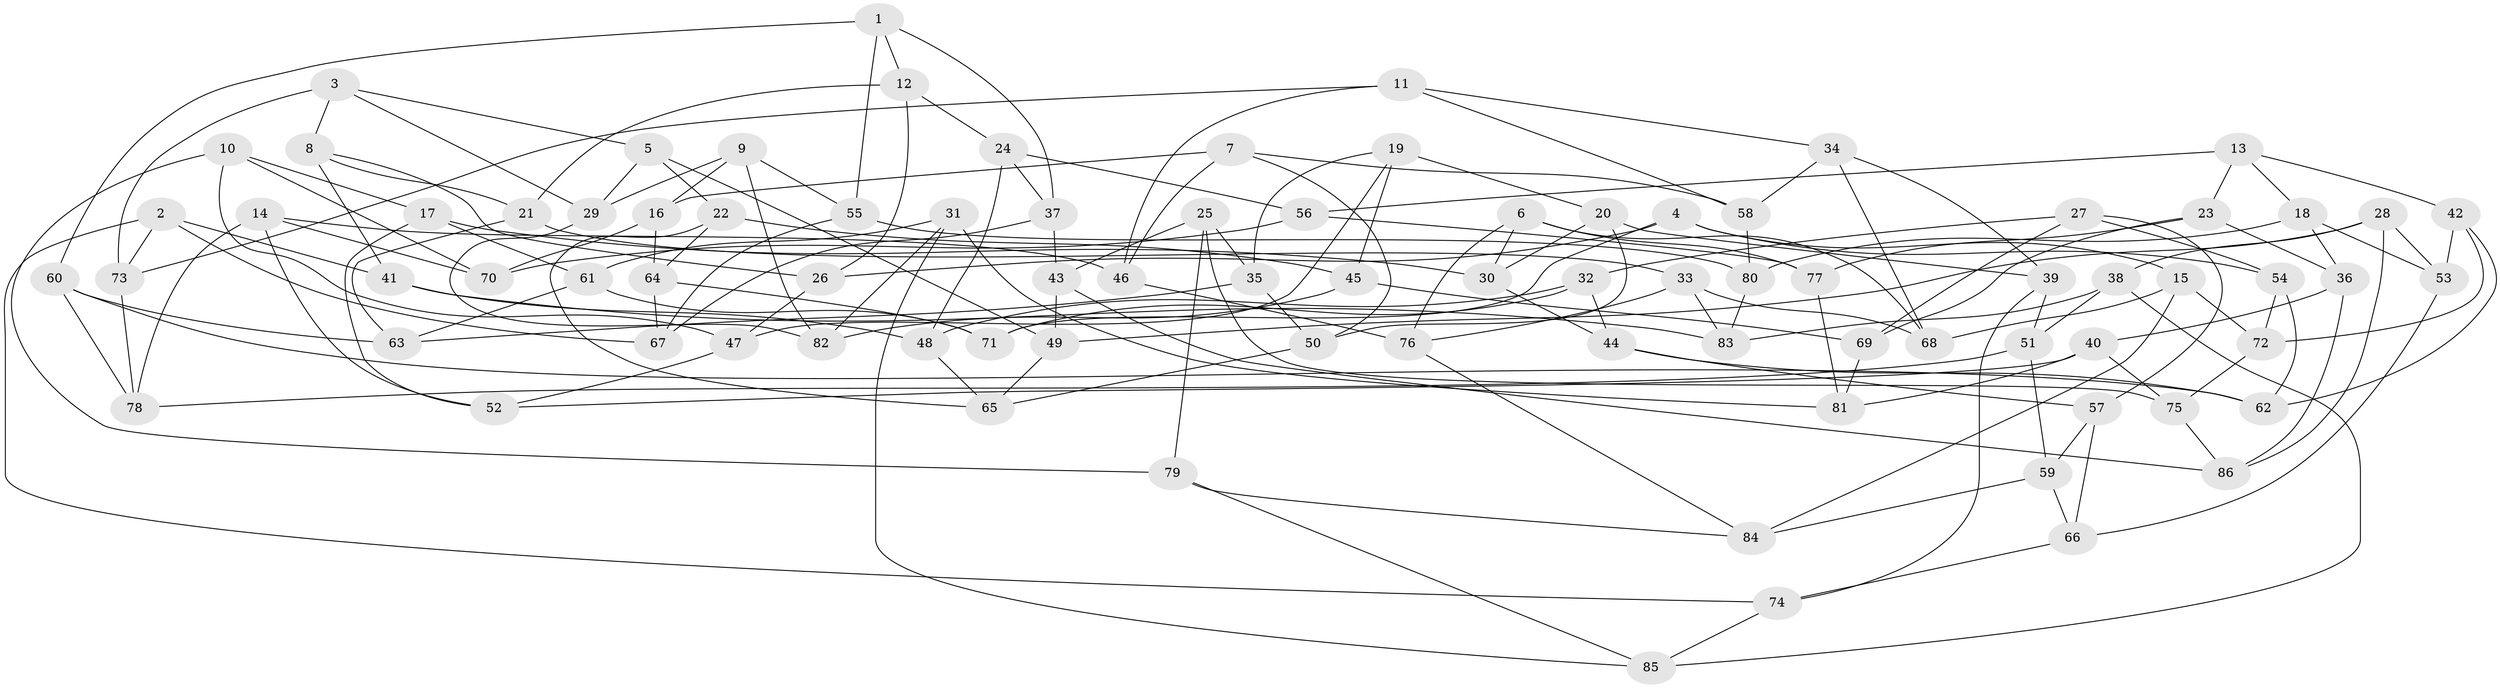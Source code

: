 // Generated by graph-tools (version 1.1) at 2025/37/03/09/25 02:37:50]
// undirected, 86 vertices, 172 edges
graph export_dot {
graph [start="1"]
  node [color=gray90,style=filled];
  1;
  2;
  3;
  4;
  5;
  6;
  7;
  8;
  9;
  10;
  11;
  12;
  13;
  14;
  15;
  16;
  17;
  18;
  19;
  20;
  21;
  22;
  23;
  24;
  25;
  26;
  27;
  28;
  29;
  30;
  31;
  32;
  33;
  34;
  35;
  36;
  37;
  38;
  39;
  40;
  41;
  42;
  43;
  44;
  45;
  46;
  47;
  48;
  49;
  50;
  51;
  52;
  53;
  54;
  55;
  56;
  57;
  58;
  59;
  60;
  61;
  62;
  63;
  64;
  65;
  66;
  67;
  68;
  69;
  70;
  71;
  72;
  73;
  74;
  75;
  76;
  77;
  78;
  79;
  80;
  81;
  82;
  83;
  84;
  85;
  86;
  1 -- 60;
  1 -- 12;
  1 -- 55;
  1 -- 37;
  2 -- 73;
  2 -- 41;
  2 -- 67;
  2 -- 74;
  3 -- 5;
  3 -- 8;
  3 -- 73;
  3 -- 29;
  4 -- 26;
  4 -- 15;
  4 -- 71;
  4 -- 54;
  5 -- 49;
  5 -- 29;
  5 -- 22;
  6 -- 68;
  6 -- 76;
  6 -- 77;
  6 -- 30;
  7 -- 58;
  7 -- 16;
  7 -- 46;
  7 -- 50;
  8 -- 41;
  8 -- 26;
  8 -- 21;
  9 -- 55;
  9 -- 29;
  9 -- 16;
  9 -- 82;
  10 -- 79;
  10 -- 70;
  10 -- 47;
  10 -- 17;
  11 -- 46;
  11 -- 73;
  11 -- 58;
  11 -- 34;
  12 -- 26;
  12 -- 21;
  12 -- 24;
  13 -- 56;
  13 -- 23;
  13 -- 42;
  13 -- 18;
  14 -- 52;
  14 -- 70;
  14 -- 78;
  14 -- 46;
  15 -- 72;
  15 -- 68;
  15 -- 84;
  16 -- 64;
  16 -- 70;
  17 -- 52;
  17 -- 30;
  17 -- 61;
  18 -- 80;
  18 -- 36;
  18 -- 53;
  19 -- 35;
  19 -- 20;
  19 -- 45;
  19 -- 47;
  20 -- 50;
  20 -- 30;
  20 -- 39;
  21 -- 63;
  21 -- 33;
  22 -- 65;
  22 -- 45;
  22 -- 64;
  23 -- 36;
  23 -- 77;
  23 -- 69;
  24 -- 37;
  24 -- 56;
  24 -- 48;
  25 -- 43;
  25 -- 79;
  25 -- 75;
  25 -- 35;
  26 -- 47;
  27 -- 57;
  27 -- 69;
  27 -- 54;
  27 -- 32;
  28 -- 38;
  28 -- 49;
  28 -- 53;
  28 -- 86;
  29 -- 82;
  30 -- 44;
  31 -- 85;
  31 -- 81;
  31 -- 61;
  31 -- 82;
  32 -- 48;
  32 -- 44;
  32 -- 71;
  33 -- 76;
  33 -- 68;
  33 -- 83;
  34 -- 58;
  34 -- 39;
  34 -- 68;
  35 -- 63;
  35 -- 50;
  36 -- 40;
  36 -- 86;
  37 -- 67;
  37 -- 43;
  38 -- 51;
  38 -- 83;
  38 -- 85;
  39 -- 51;
  39 -- 74;
  40 -- 75;
  40 -- 81;
  40 -- 52;
  41 -- 48;
  41 -- 83;
  42 -- 62;
  42 -- 72;
  42 -- 53;
  43 -- 49;
  43 -- 86;
  44 -- 62;
  44 -- 57;
  45 -- 82;
  45 -- 69;
  46 -- 76;
  47 -- 52;
  48 -- 65;
  49 -- 65;
  50 -- 65;
  51 -- 78;
  51 -- 59;
  53 -- 66;
  54 -- 62;
  54 -- 72;
  55 -- 80;
  55 -- 67;
  56 -- 77;
  56 -- 70;
  57 -- 66;
  57 -- 59;
  58 -- 80;
  59 -- 84;
  59 -- 66;
  60 -- 78;
  60 -- 63;
  60 -- 62;
  61 -- 63;
  61 -- 71;
  64 -- 71;
  64 -- 67;
  66 -- 74;
  69 -- 81;
  72 -- 75;
  73 -- 78;
  74 -- 85;
  75 -- 86;
  76 -- 84;
  77 -- 81;
  79 -- 85;
  79 -- 84;
  80 -- 83;
}

